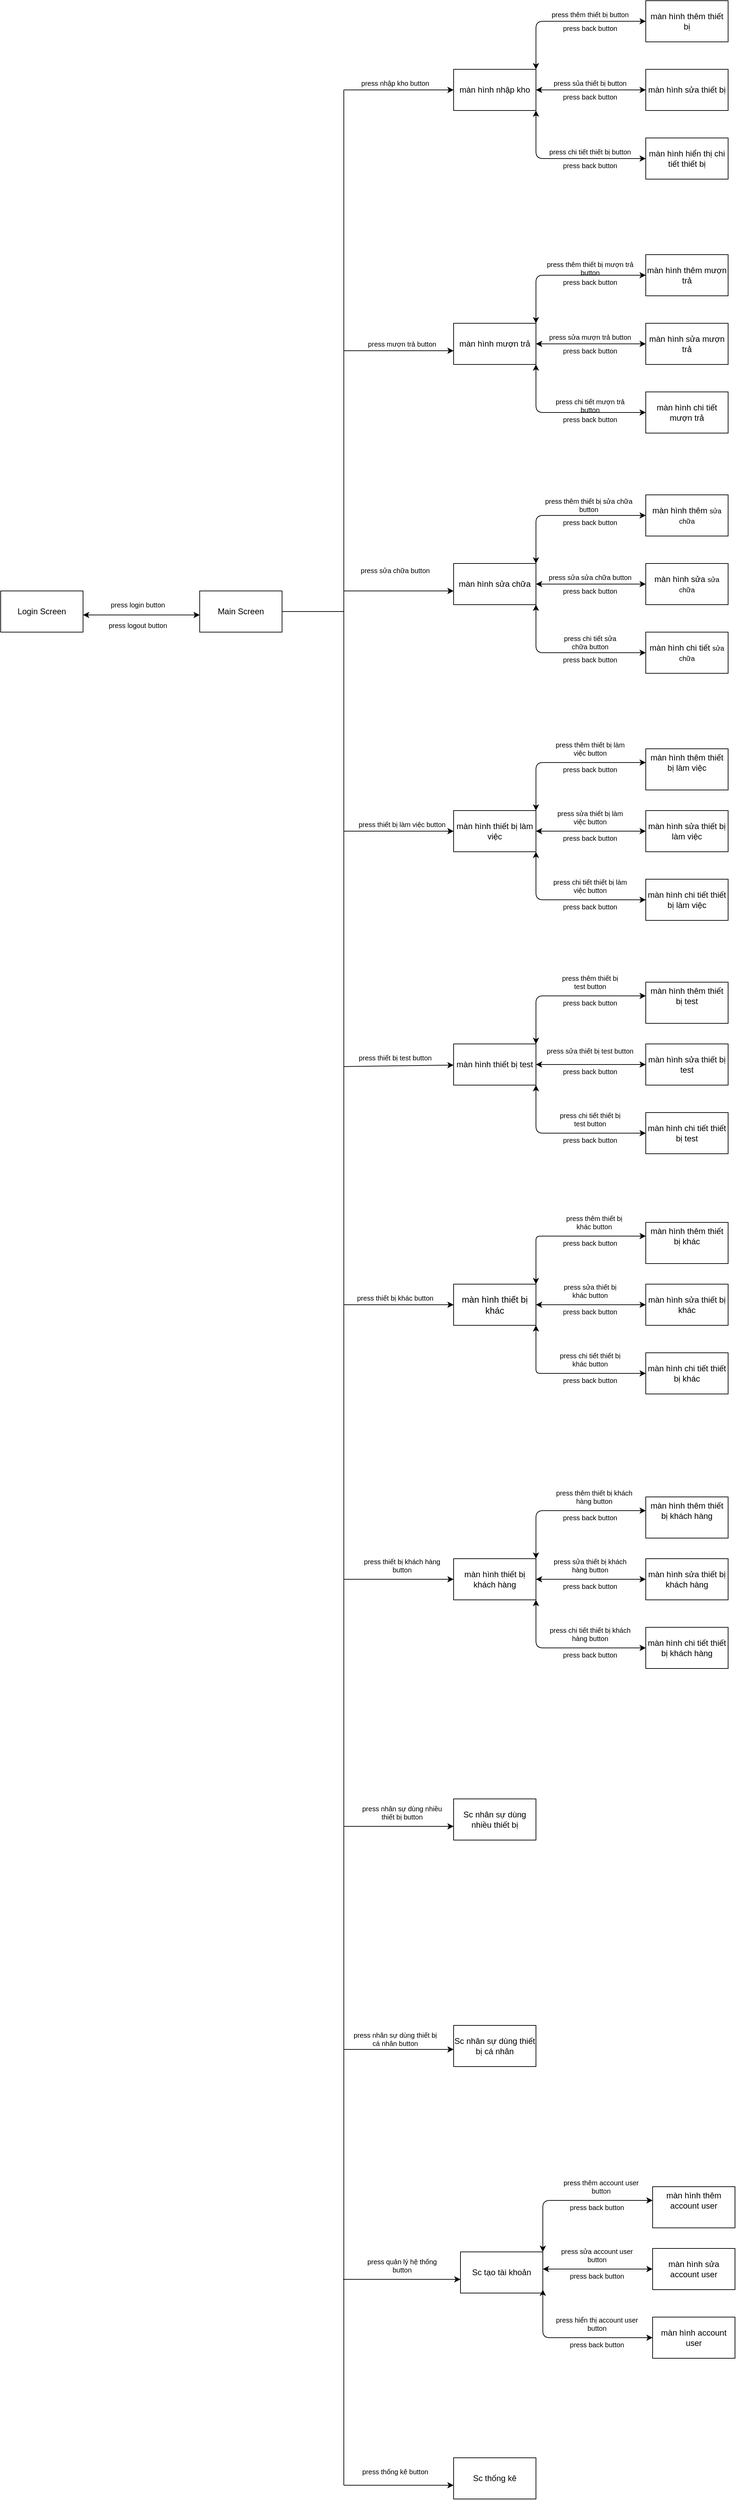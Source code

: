 <mxfile version="14.0.1" type="github">
  <diagram id="LNaT6KfbJGkIjgs2NVqa" name="Page-1">
    <mxGraphModel dx="1695" dy="1651" grid="1" gridSize="10" guides="1" tooltips="1" connect="1" arrows="1" fold="1" page="1" pageScale="1" pageWidth="827" pageHeight="1169" math="0" shadow="0">
      <root>
        <mxCell id="0" />
        <mxCell id="1" parent="0" />
        <mxCell id="f_DrGkyQNnAribpmpM6t-1" value="" style="rounded=0;whiteSpace=wrap;html=1;fontSize=10;" parent="1" vertex="1">
          <mxGeometry x="-90" y="720" width="120" height="60" as="geometry" />
        </mxCell>
        <mxCell id="f_DrGkyQNnAribpmpM6t-2" value="Main Screen" style="text;html=1;strokeColor=none;fillColor=none;align=center;verticalAlign=middle;whiteSpace=wrap;rounded=0;fontSize=12;" parent="1" vertex="1">
          <mxGeometry x="-90" y="740" width="120" height="20" as="geometry" />
        </mxCell>
        <mxCell id="f_DrGkyQNnAribpmpM6t-3" value="" style="rounded=0;whiteSpace=wrap;html=1;fontSize=10;" parent="1" vertex="1">
          <mxGeometry x="280" y="-40" width="120" height="60" as="geometry" />
        </mxCell>
        <mxCell id="f_DrGkyQNnAribpmpM6t-4" value="màn hình nhập kho" style="text;html=1;strokeColor=none;fillColor=none;align=center;verticalAlign=middle;whiteSpace=wrap;rounded=0;fontSize=12;" parent="1" vertex="1">
          <mxGeometry x="280" y="-20" width="120" height="20" as="geometry" />
        </mxCell>
        <mxCell id="f_DrGkyQNnAribpmpM6t-5" value="" style="rounded=0;whiteSpace=wrap;html=1;fontSize=10;" parent="1" vertex="1">
          <mxGeometry x="280" y="330" width="120" height="60" as="geometry" />
        </mxCell>
        <mxCell id="f_DrGkyQNnAribpmpM6t-6" value="màn hình mượn trả" style="text;html=1;strokeColor=none;fillColor=none;align=center;verticalAlign=middle;whiteSpace=wrap;rounded=0;fontSize=12;" parent="1" vertex="1">
          <mxGeometry x="280" y="350" width="120" height="20" as="geometry" />
        </mxCell>
        <mxCell id="f_DrGkyQNnAribpmpM6t-7" value="" style="rounded=0;whiteSpace=wrap;html=1;fontSize=10;" parent="1" vertex="1">
          <mxGeometry x="280" y="680" width="120" height="60" as="geometry" />
        </mxCell>
        <mxCell id="f_DrGkyQNnAribpmpM6t-8" value="màn hình sửa chữa" style="text;html=1;strokeColor=none;fillColor=none;align=center;verticalAlign=middle;whiteSpace=wrap;rounded=0;fontSize=12;" parent="1" vertex="1">
          <mxGeometry x="280" y="700" width="120" height="20" as="geometry" />
        </mxCell>
        <mxCell id="f_DrGkyQNnAribpmpM6t-9" value="" style="rounded=0;whiteSpace=wrap;html=1;fontSize=10;" parent="1" vertex="1">
          <mxGeometry x="280" y="1040" width="120" height="60" as="geometry" />
        </mxCell>
        <mxCell id="f_DrGkyQNnAribpmpM6t-10" value="màn hình thiết bị làm việc" style="text;html=1;strokeColor=none;fillColor=none;align=center;verticalAlign=middle;whiteSpace=wrap;rounded=0;fontSize=12;" parent="1" vertex="1">
          <mxGeometry x="280" y="1060" width="120" height="20" as="geometry" />
        </mxCell>
        <mxCell id="f_DrGkyQNnAribpmpM6t-11" value="" style="rounded=0;whiteSpace=wrap;html=1;fontSize=10;" parent="1" vertex="1">
          <mxGeometry x="280" y="1380" width="120" height="60" as="geometry" />
        </mxCell>
        <mxCell id="f_DrGkyQNnAribpmpM6t-12" value="màn hình thiết bị test" style="text;html=1;strokeColor=none;fillColor=none;align=center;verticalAlign=middle;whiteSpace=wrap;rounded=0;fontSize=12;" parent="1" vertex="1">
          <mxGeometry x="280" y="1400" width="120" height="20" as="geometry" />
        </mxCell>
        <mxCell id="f_DrGkyQNnAribpmpM6t-13" value="" style="rounded=0;whiteSpace=wrap;html=1;fontSize=10;arcSize=12;" parent="1" vertex="1">
          <mxGeometry x="280" y="1730" width="120" height="60" as="geometry" />
        </mxCell>
        <mxCell id="f_DrGkyQNnAribpmpM6t-14" value="&lt;font style=&quot;font-size: 13px&quot;&gt;màn hình thiết bị khác&lt;/font&gt;" style="text;html=1;strokeColor=none;fillColor=none;align=center;verticalAlign=middle;whiteSpace=wrap;rounded=0;fontSize=12;arcSize=12;" parent="1" vertex="1">
          <mxGeometry x="280" y="1750" width="120" height="20" as="geometry" />
        </mxCell>
        <mxCell id="f_DrGkyQNnAribpmpM6t-15" value="" style="rounded=0;whiteSpace=wrap;html=1;fontSize=10;" parent="1" vertex="1">
          <mxGeometry x="280" y="2130" width="120" height="60" as="geometry" />
        </mxCell>
        <mxCell id="f_DrGkyQNnAribpmpM6t-16" value="màn hình thiết bị khách hàng" style="text;html=1;strokeColor=none;fillColor=none;align=center;verticalAlign=middle;whiteSpace=wrap;rounded=0;fontSize=12;" parent="1" vertex="1">
          <mxGeometry x="280" y="2150" width="120" height="20" as="geometry" />
        </mxCell>
        <mxCell id="f_DrGkyQNnAribpmpM6t-17" value="" style="rounded=0;whiteSpace=wrap;html=1;fontSize=10;" parent="1" vertex="1">
          <mxGeometry x="280" y="2480" width="120" height="60" as="geometry" />
        </mxCell>
        <mxCell id="f_DrGkyQNnAribpmpM6t-18" value="Sc nhân sự dùng nhiều thiết bị" style="text;html=1;strokeColor=none;fillColor=none;align=center;verticalAlign=middle;whiteSpace=wrap;rounded=0;fontSize=12;" parent="1" vertex="1">
          <mxGeometry x="280" y="2500" width="120" height="20" as="geometry" />
        </mxCell>
        <mxCell id="f_DrGkyQNnAribpmpM6t-19" value="" style="rounded=0;whiteSpace=wrap;html=1;fontSize=10;" parent="1" vertex="1">
          <mxGeometry x="280" y="2810" width="120" height="60" as="geometry" />
        </mxCell>
        <mxCell id="f_DrGkyQNnAribpmpM6t-20" value="Sc nhân sự dùng thiết bị cá nhân" style="text;html=1;strokeColor=none;fillColor=none;align=center;verticalAlign=middle;whiteSpace=wrap;rounded=0;fontSize=12;" parent="1" vertex="1">
          <mxGeometry x="280" y="2830" width="120" height="20" as="geometry" />
        </mxCell>
        <mxCell id="f_DrGkyQNnAribpmpM6t-21" value="" style="rounded=0;whiteSpace=wrap;html=1;fontSize=10;" parent="1" vertex="1">
          <mxGeometry x="290" y="3140" width="120" height="60" as="geometry" />
        </mxCell>
        <mxCell id="f_DrGkyQNnAribpmpM6t-22" value="Sc tạo tài khoản" style="text;html=1;strokeColor=none;fillColor=none;align=center;verticalAlign=middle;whiteSpace=wrap;rounded=0;fontSize=12;" parent="1" vertex="1">
          <mxGeometry x="290" y="3160" width="120" height="20" as="geometry" />
        </mxCell>
        <mxCell id="f_DrGkyQNnAribpmpM6t-23" value="" style="rounded=0;whiteSpace=wrap;html=1;fontSize=10;" parent="1" vertex="1">
          <mxGeometry x="280" y="3440" width="120" height="60" as="geometry" />
        </mxCell>
        <mxCell id="f_DrGkyQNnAribpmpM6t-24" value="Sc thống kê" style="text;html=1;strokeColor=none;fillColor=none;align=center;verticalAlign=middle;whiteSpace=wrap;rounded=0;fontSize=12;" parent="1" vertex="1">
          <mxGeometry x="280" y="3460" width="120" height="20" as="geometry" />
        </mxCell>
        <mxCell id="f_DrGkyQNnAribpmpM6t-31" value="" style="endArrow=none;html=1;fontSize=10;" parent="1" edge="1">
          <mxGeometry width="50" height="50" relative="1" as="geometry">
            <mxPoint x="120" y="3480" as="sourcePoint" />
            <mxPoint x="120" y="-10" as="targetPoint" />
          </mxGeometry>
        </mxCell>
        <mxCell id="f_DrGkyQNnAribpmpM6t-32" value="" style="endArrow=none;html=1;fontSize=10;exitX=1;exitY=0.5;exitDx=0;exitDy=0;" parent="1" source="f_DrGkyQNnAribpmpM6t-1" edge="1">
          <mxGeometry width="50" height="50" relative="1" as="geometry">
            <mxPoint x="170" y="810" as="sourcePoint" />
            <mxPoint x="120" y="750" as="targetPoint" />
          </mxGeometry>
        </mxCell>
        <mxCell id="f_DrGkyQNnAribpmpM6t-33" value="" style="endArrow=classic;html=1;fontSize=10;entryX=0;entryY=0.5;entryDx=0;entryDy=0;" parent="1" target="f_DrGkyQNnAribpmpM6t-4" edge="1">
          <mxGeometry width="50" height="50" relative="1" as="geometry">
            <mxPoint x="120" y="-10" as="sourcePoint" />
            <mxPoint x="220" y="100" as="targetPoint" />
          </mxGeometry>
        </mxCell>
        <mxCell id="f_DrGkyQNnAribpmpM6t-34" value="" style="endArrow=classic;html=1;fontSize=10;entryX=0;entryY=1;entryDx=0;entryDy=0;" parent="1" target="f_DrGkyQNnAribpmpM6t-6" edge="1">
          <mxGeometry width="50" height="50" relative="1" as="geometry">
            <mxPoint x="120" y="370" as="sourcePoint" />
            <mxPoint x="220" y="330" as="targetPoint" />
          </mxGeometry>
        </mxCell>
        <mxCell id="f_DrGkyQNnAribpmpM6t-35" value="" style="endArrow=classic;html=1;fontSize=10;entryX=0;entryY=1;entryDx=0;entryDy=0;" parent="1" target="f_DrGkyQNnAribpmpM6t-8" edge="1">
          <mxGeometry width="50" height="50" relative="1" as="geometry">
            <mxPoint x="120" y="720" as="sourcePoint" />
            <mxPoint x="220" y="540" as="targetPoint" />
          </mxGeometry>
        </mxCell>
        <mxCell id="f_DrGkyQNnAribpmpM6t-36" value="" style="endArrow=classic;html=1;fontSize=10;entryX=0;entryY=0.5;entryDx=0;entryDy=0;" parent="1" target="f_DrGkyQNnAribpmpM6t-10" edge="1">
          <mxGeometry width="50" height="50" relative="1" as="geometry">
            <mxPoint x="120" y="1070" as="sourcePoint" />
            <mxPoint x="220" y="1100" as="targetPoint" />
          </mxGeometry>
        </mxCell>
        <mxCell id="f_DrGkyQNnAribpmpM6t-37" value="" style="endArrow=classic;html=1;fontSize=10;" parent="1" target="f_DrGkyQNnAribpmpM6t-12" edge="1">
          <mxGeometry width="50" height="50" relative="1" as="geometry">
            <mxPoint x="120" y="1413" as="sourcePoint" />
            <mxPoint x="220" y="1530" as="targetPoint" />
          </mxGeometry>
        </mxCell>
        <mxCell id="f_DrGkyQNnAribpmpM6t-38" value="" style="endArrow=classic;html=1;fontSize=10;entryX=0;entryY=0.5;entryDx=0;entryDy=0;" parent="1" target="f_DrGkyQNnAribpmpM6t-14" edge="1">
          <mxGeometry width="50" height="50" relative="1" as="geometry">
            <mxPoint x="120" y="1760" as="sourcePoint" />
            <mxPoint x="220" y="1640" as="targetPoint" />
          </mxGeometry>
        </mxCell>
        <mxCell id="f_DrGkyQNnAribpmpM6t-39" value="" style="endArrow=classic;html=1;fontSize=10;entryX=0;entryY=0.5;entryDx=0;entryDy=0;" parent="1" target="f_DrGkyQNnAribpmpM6t-16" edge="1">
          <mxGeometry width="50" height="50" relative="1" as="geometry">
            <mxPoint x="120" y="2160" as="sourcePoint" />
            <mxPoint x="220" y="2220" as="targetPoint" />
          </mxGeometry>
        </mxCell>
        <mxCell id="f_DrGkyQNnAribpmpM6t-40" value="" style="endArrow=classic;html=1;fontSize=10;entryX=0;entryY=1;entryDx=0;entryDy=0;" parent="1" target="f_DrGkyQNnAribpmpM6t-18" edge="1">
          <mxGeometry width="50" height="50" relative="1" as="geometry">
            <mxPoint x="120" y="2520" as="sourcePoint" />
            <mxPoint x="220" y="2550" as="targetPoint" />
          </mxGeometry>
        </mxCell>
        <mxCell id="f_DrGkyQNnAribpmpM6t-41" value="" style="endArrow=classic;html=1;fontSize=10;entryX=0;entryY=0.75;entryDx=0;entryDy=0;" parent="1" target="f_DrGkyQNnAribpmpM6t-20" edge="1">
          <mxGeometry width="50" height="50" relative="1" as="geometry">
            <mxPoint x="120" y="2845" as="sourcePoint" />
            <mxPoint x="220" y="2870" as="targetPoint" />
          </mxGeometry>
        </mxCell>
        <mxCell id="f_DrGkyQNnAribpmpM6t-42" value="" style="endArrow=classic;html=1;fontSize=10;entryX=0;entryY=1;entryDx=0;entryDy=0;" parent="1" target="f_DrGkyQNnAribpmpM6t-22" edge="1">
          <mxGeometry width="50" height="50" relative="1" as="geometry">
            <mxPoint x="119" y="3180" as="sourcePoint" />
            <mxPoint x="219" y="3180" as="targetPoint" />
          </mxGeometry>
        </mxCell>
        <mxCell id="f_DrGkyQNnAribpmpM6t-43" value="" style="endArrow=classic;html=1;fontSize=10;entryX=0;entryY=1;entryDx=0;entryDy=0;" parent="1" target="f_DrGkyQNnAribpmpM6t-24" edge="1">
          <mxGeometry width="50" height="50" relative="1" as="geometry">
            <mxPoint x="120" y="3480" as="sourcePoint" />
            <mxPoint x="220" y="3360" as="targetPoint" />
          </mxGeometry>
        </mxCell>
        <mxCell id="f_DrGkyQNnAribpmpM6t-44" value="" style="rounded=0;whiteSpace=wrap;html=1;fontSize=10;" parent="1" vertex="1">
          <mxGeometry x="-380" y="720" width="120" height="60" as="geometry" />
        </mxCell>
        <mxCell id="f_DrGkyQNnAribpmpM6t-45" value="Login Screen" style="text;html=1;strokeColor=none;fillColor=none;align=center;verticalAlign=middle;whiteSpace=wrap;rounded=0;fontSize=12;" parent="1" vertex="1">
          <mxGeometry x="-380" y="740" width="120" height="20" as="geometry" />
        </mxCell>
        <mxCell id="f_DrGkyQNnAribpmpM6t-46" value="" style="endArrow=classic;startArrow=classic;html=1;fontSize=10;exitX=1;exitY=0.75;exitDx=0;exitDy=0;entryX=0;entryY=0.75;entryDx=0;entryDy=0;" parent="1" source="f_DrGkyQNnAribpmpM6t-45" target="f_DrGkyQNnAribpmpM6t-2" edge="1">
          <mxGeometry width="50" height="50" relative="1" as="geometry">
            <mxPoint x="-70" y="910" as="sourcePoint" />
            <mxPoint x="-20" y="860" as="targetPoint" />
          </mxGeometry>
        </mxCell>
        <mxCell id="f_DrGkyQNnAribpmpM6t-47" value="press login button" style="text;html=1;strokeColor=none;fillColor=none;align=center;verticalAlign=middle;whiteSpace=wrap;rounded=0;fontSize=10;" parent="1" vertex="1">
          <mxGeometry x="-240" y="730" width="120" height="20" as="geometry" />
        </mxCell>
        <mxCell id="f_DrGkyQNnAribpmpM6t-48" value="press logout button" style="text;html=1;strokeColor=none;fillColor=none;align=center;verticalAlign=middle;whiteSpace=wrap;rounded=0;fontSize=10;" parent="1" vertex="1">
          <mxGeometry x="-240" y="760" width="120" height="20" as="geometry" />
        </mxCell>
        <mxCell id="f_DrGkyQNnAribpmpM6t-49" value="press nhập kho button" style="text;html=1;strokeColor=none;fillColor=none;align=center;verticalAlign=middle;whiteSpace=wrap;rounded=0;fontSize=10;" parent="1" vertex="1">
          <mxGeometry x="130" y="-30" width="130" height="20" as="geometry" />
        </mxCell>
        <mxCell id="f_DrGkyQNnAribpmpM6t-50" value="press mượn trả button" style="text;html=1;strokeColor=none;fillColor=none;align=center;verticalAlign=middle;whiteSpace=wrap;rounded=0;fontSize=10;" parent="1" vertex="1">
          <mxGeometry x="140" y="350" width="130" height="20" as="geometry" />
        </mxCell>
        <mxCell id="f_DrGkyQNnAribpmpM6t-51" value="press sửa chữa button" style="text;html=1;strokeColor=none;fillColor=none;align=center;verticalAlign=middle;whiteSpace=wrap;rounded=0;fontSize=10;" parent="1" vertex="1">
          <mxGeometry x="130" y="680" width="130" height="20" as="geometry" />
        </mxCell>
        <mxCell id="f_DrGkyQNnAribpmpM6t-52" value="press thiết bị làm việc button" style="text;html=1;strokeColor=none;fillColor=none;align=center;verticalAlign=middle;whiteSpace=wrap;rounded=0;fontSize=10;" parent="1" vertex="1">
          <mxGeometry x="140" y="1050" width="130" height="20" as="geometry" />
        </mxCell>
        <mxCell id="f_DrGkyQNnAribpmpM6t-53" value="press thiết bị test button" style="text;html=1;strokeColor=none;fillColor=none;align=center;verticalAlign=middle;whiteSpace=wrap;rounded=0;fontSize=10;" parent="1" vertex="1">
          <mxGeometry x="130" y="1390" width="130" height="20" as="geometry" />
        </mxCell>
        <mxCell id="f_DrGkyQNnAribpmpM6t-54" value="press thiết bị khác button" style="text;html=1;strokeColor=none;fillColor=none;align=center;verticalAlign=middle;whiteSpace=wrap;rounded=0;fontSize=10;" parent="1" vertex="1">
          <mxGeometry x="130" y="1740" width="130" height="20" as="geometry" />
        </mxCell>
        <mxCell id="f_DrGkyQNnAribpmpM6t-55" value="press thiết bị khách hàng button" style="text;html=1;strokeColor=none;fillColor=none;align=center;verticalAlign=middle;whiteSpace=wrap;rounded=0;fontSize=10;" parent="1" vertex="1">
          <mxGeometry x="140" y="2130" width="130" height="20" as="geometry" />
        </mxCell>
        <mxCell id="f_DrGkyQNnAribpmpM6t-56" value="press nhân sự dùng nhiều thiết bị button" style="text;html=1;strokeColor=none;fillColor=none;align=center;verticalAlign=middle;whiteSpace=wrap;rounded=0;fontSize=10;" parent="1" vertex="1">
          <mxGeometry x="140" y="2490" width="130" height="20" as="geometry" />
        </mxCell>
        <mxCell id="f_DrGkyQNnAribpmpM6t-57" value="press nhân sự dùng thiết bị cá nhân button" style="text;html=1;strokeColor=none;fillColor=none;align=center;verticalAlign=middle;whiteSpace=wrap;rounded=0;fontSize=10;" parent="1" vertex="1">
          <mxGeometry x="130" y="2820" width="130" height="20" as="geometry" />
        </mxCell>
        <mxCell id="f_DrGkyQNnAribpmpM6t-58" value="press quản lý hệ thống button" style="text;html=1;strokeColor=none;fillColor=none;align=center;verticalAlign=middle;whiteSpace=wrap;rounded=0;fontSize=10;" parent="1" vertex="1">
          <mxGeometry x="140" y="3150" width="130" height="20" as="geometry" />
        </mxCell>
        <mxCell id="f_DrGkyQNnAribpmpM6t-59" value="press thống kê button" style="text;html=1;strokeColor=none;fillColor=none;align=center;verticalAlign=middle;whiteSpace=wrap;rounded=0;fontSize=10;" parent="1" vertex="1">
          <mxGeometry x="130" y="3450" width="130" height="20" as="geometry" />
        </mxCell>
        <mxCell id="f_DrGkyQNnAribpmpM6t-61" value="" style="rounded=0;whiteSpace=wrap;html=1;fontSize=10;" parent="1" vertex="1">
          <mxGeometry x="560" y="-140" width="120" height="60" as="geometry" />
        </mxCell>
        <mxCell id="f_DrGkyQNnAribpmpM6t-62" value="màn hình thêm thiết bị" style="text;html=1;strokeColor=none;fillColor=none;align=center;verticalAlign=middle;whiteSpace=wrap;rounded=0;fontSize=12;" parent="1" vertex="1">
          <mxGeometry x="560" y="-120" width="120" height="20" as="geometry" />
        </mxCell>
        <mxCell id="f_DrGkyQNnAribpmpM6t-63" value="" style="rounded=0;whiteSpace=wrap;html=1;fontSize=10;" parent="1" vertex="1">
          <mxGeometry x="560" y="-40" width="120" height="60" as="geometry" />
        </mxCell>
        <mxCell id="f_DrGkyQNnAribpmpM6t-64" value="màn hình sửa thiết bị" style="text;html=1;strokeColor=none;fillColor=none;align=center;verticalAlign=middle;whiteSpace=wrap;rounded=0;fontSize=12;" parent="1" vertex="1">
          <mxGeometry x="560" y="-20" width="120" height="20" as="geometry" />
        </mxCell>
        <mxCell id="f_DrGkyQNnAribpmpM6t-66" value="" style="rounded=0;whiteSpace=wrap;html=1;fontSize=10;" parent="1" vertex="1">
          <mxGeometry x="560" y="60" width="120" height="60" as="geometry" />
        </mxCell>
        <mxCell id="f_DrGkyQNnAribpmpM6t-67" value="màn hình hiển thị chi tiết thiết bị" style="text;html=1;strokeColor=none;fillColor=none;align=center;verticalAlign=middle;whiteSpace=wrap;rounded=0;fontSize=12;" parent="1" vertex="1">
          <mxGeometry x="560" y="80" width="120" height="20" as="geometry" />
        </mxCell>
        <mxCell id="f_DrGkyQNnAribpmpM6t-71" value="" style="endArrow=classic;startArrow=classic;html=1;fontSize=10;entryX=0;entryY=0.5;entryDx=0;entryDy=0;exitX=1;exitY=0;exitDx=0;exitDy=0;" parent="1" source="f_DrGkyQNnAribpmpM6t-3" target="f_DrGkyQNnAribpmpM6t-62" edge="1">
          <mxGeometry width="50" height="50" relative="1" as="geometry">
            <mxPoint x="290" y="30" as="sourcePoint" />
            <mxPoint x="340" y="-20" as="targetPoint" />
            <Array as="points">
              <mxPoint x="400" y="-110" />
            </Array>
          </mxGeometry>
        </mxCell>
        <mxCell id="f_DrGkyQNnAribpmpM6t-72" value="" style="endArrow=classic;startArrow=classic;html=1;fontSize=10;entryX=0;entryY=0.5;entryDx=0;entryDy=0;exitX=1;exitY=1;exitDx=0;exitDy=0;" parent="1" source="f_DrGkyQNnAribpmpM6t-3" target="f_DrGkyQNnAribpmpM6t-67" edge="1">
          <mxGeometry width="50" height="50" relative="1" as="geometry">
            <mxPoint x="400.0" y="160" as="sourcePoint" />
            <mxPoint x="520.0" y="90" as="targetPoint" />
            <Array as="points">
              <mxPoint x="400" y="90" />
            </Array>
          </mxGeometry>
        </mxCell>
        <mxCell id="f_DrGkyQNnAribpmpM6t-74" value="" style="endArrow=classic;startArrow=classic;html=1;fontSize=10;entryX=0;entryY=0.5;entryDx=0;entryDy=0;exitX=1;exitY=0.5;exitDx=0;exitDy=0;" parent="1" source="f_DrGkyQNnAribpmpM6t-4" target="f_DrGkyQNnAribpmpM6t-64" edge="1">
          <mxGeometry width="50" height="50" relative="1" as="geometry">
            <mxPoint x="310" y="60" as="sourcePoint" />
            <mxPoint x="360" y="10" as="targetPoint" />
          </mxGeometry>
        </mxCell>
        <mxCell id="GQeF0Wu0FRK4RDcd6-01-10" value="press thêm thiết bị button" style="text;html=1;strokeColor=none;fillColor=none;align=center;verticalAlign=middle;whiteSpace=wrap;rounded=0;fontSize=10;" parent="1" vertex="1">
          <mxGeometry x="414" y="-130" width="130" height="20" as="geometry" />
        </mxCell>
        <mxCell id="GQeF0Wu0FRK4RDcd6-01-11" value="press back button" style="text;html=1;strokeColor=none;fillColor=none;align=center;verticalAlign=middle;whiteSpace=wrap;rounded=0;fontSize=10;" parent="1" vertex="1">
          <mxGeometry x="414" y="-110" width="130" height="20" as="geometry" />
        </mxCell>
        <mxCell id="GQeF0Wu0FRK4RDcd6-01-12" value="press sủa thiết bị button" style="text;html=1;strokeColor=none;fillColor=none;align=center;verticalAlign=middle;whiteSpace=wrap;rounded=0;fontSize=10;" parent="1" vertex="1">
          <mxGeometry x="414" y="-30" width="130" height="20" as="geometry" />
        </mxCell>
        <mxCell id="GQeF0Wu0FRK4RDcd6-01-13" value="press back button" style="text;html=1;strokeColor=none;fillColor=none;align=center;verticalAlign=middle;whiteSpace=wrap;rounded=0;fontSize=10;" parent="1" vertex="1">
          <mxGeometry x="414" y="-10" width="130" height="20" as="geometry" />
        </mxCell>
        <mxCell id="GQeF0Wu0FRK4RDcd6-01-14" value="press chi tiết thiết bị button" style="text;html=1;strokeColor=none;fillColor=none;align=center;verticalAlign=middle;whiteSpace=wrap;rounded=0;fontSize=10;" parent="1" vertex="1">
          <mxGeometry x="414" y="70" width="130" height="20" as="geometry" />
        </mxCell>
        <mxCell id="GQeF0Wu0FRK4RDcd6-01-15" value="press back button" style="text;html=1;strokeColor=none;fillColor=none;align=center;verticalAlign=middle;whiteSpace=wrap;rounded=0;fontSize=10;" parent="1" vertex="1">
          <mxGeometry x="414" y="90" width="130" height="20" as="geometry" />
        </mxCell>
        <mxCell id="GQeF0Wu0FRK4RDcd6-01-33" value="" style="rounded=0;whiteSpace=wrap;html=1;fontSize=10;" parent="1" vertex="1">
          <mxGeometry x="560" y="230" width="120" height="60" as="geometry" />
        </mxCell>
        <mxCell id="GQeF0Wu0FRK4RDcd6-01-34" value="màn hình thêm mượn trả" style="text;html=1;strokeColor=none;fillColor=none;align=center;verticalAlign=middle;whiteSpace=wrap;rounded=0;fontSize=12;" parent="1" vertex="1">
          <mxGeometry x="560" y="250" width="120" height="20" as="geometry" />
        </mxCell>
        <mxCell id="GQeF0Wu0FRK4RDcd6-01-35" value="" style="rounded=0;whiteSpace=wrap;html=1;fontSize=10;" parent="1" vertex="1">
          <mxGeometry x="560" y="330" width="120" height="60" as="geometry" />
        </mxCell>
        <mxCell id="GQeF0Wu0FRK4RDcd6-01-36" value="màn hình sửa mượn trả" style="text;html=1;strokeColor=none;fillColor=none;align=center;verticalAlign=middle;whiteSpace=wrap;rounded=0;fontSize=12;" parent="1" vertex="1">
          <mxGeometry x="560" y="350" width="120" height="20" as="geometry" />
        </mxCell>
        <mxCell id="GQeF0Wu0FRK4RDcd6-01-37" value="" style="rounded=0;whiteSpace=wrap;html=1;fontSize=10;" parent="1" vertex="1">
          <mxGeometry x="560" y="430" width="120" height="60" as="geometry" />
        </mxCell>
        <mxCell id="GQeF0Wu0FRK4RDcd6-01-38" value="màn hình chi tiết mượn trả" style="text;html=1;strokeColor=none;fillColor=none;align=center;verticalAlign=middle;whiteSpace=wrap;rounded=0;fontSize=12;" parent="1" vertex="1">
          <mxGeometry x="560" y="450" width="120" height="20" as="geometry" />
        </mxCell>
        <mxCell id="GQeF0Wu0FRK4RDcd6-01-39" value="" style="endArrow=classic;startArrow=classic;html=1;fontSize=10;entryX=0;entryY=0.5;entryDx=0;entryDy=0;exitX=1;exitY=0;exitDx=0;exitDy=0;" parent="1" target="GQeF0Wu0FRK4RDcd6-01-34" edge="1">
          <mxGeometry width="50" height="50" relative="1" as="geometry">
            <mxPoint x="400" y="330" as="sourcePoint" />
            <mxPoint x="340" y="350" as="targetPoint" />
            <Array as="points">
              <mxPoint x="400" y="260" />
            </Array>
          </mxGeometry>
        </mxCell>
        <mxCell id="GQeF0Wu0FRK4RDcd6-01-40" value="" style="endArrow=classic;startArrow=classic;html=1;fontSize=10;entryX=0;entryY=0.5;entryDx=0;entryDy=0;exitX=1;exitY=1;exitDx=0;exitDy=0;" parent="1" target="GQeF0Wu0FRK4RDcd6-01-38" edge="1">
          <mxGeometry width="50" height="50" relative="1" as="geometry">
            <mxPoint x="400" y="390" as="sourcePoint" />
            <mxPoint x="520.0" y="460" as="targetPoint" />
            <Array as="points">
              <mxPoint x="400" y="460" />
            </Array>
          </mxGeometry>
        </mxCell>
        <mxCell id="GQeF0Wu0FRK4RDcd6-01-41" value="" style="endArrow=classic;startArrow=classic;html=1;fontSize=10;entryX=0;entryY=0.5;entryDx=0;entryDy=0;exitX=1;exitY=0.5;exitDx=0;exitDy=0;" parent="1" target="GQeF0Wu0FRK4RDcd6-01-36" edge="1">
          <mxGeometry width="50" height="50" relative="1" as="geometry">
            <mxPoint x="400" y="360" as="sourcePoint" />
            <mxPoint x="360" y="380" as="targetPoint" />
          </mxGeometry>
        </mxCell>
        <mxCell id="GQeF0Wu0FRK4RDcd6-01-42" value="press thêm thiết bị mượn trả button" style="text;html=1;strokeColor=none;fillColor=none;align=center;verticalAlign=middle;whiteSpace=wrap;rounded=0;fontSize=10;" parent="1" vertex="1">
          <mxGeometry x="414" y="240" width="130" height="20" as="geometry" />
        </mxCell>
        <mxCell id="GQeF0Wu0FRK4RDcd6-01-43" value="press back button" style="text;html=1;strokeColor=none;fillColor=none;align=center;verticalAlign=middle;whiteSpace=wrap;rounded=0;fontSize=10;" parent="1" vertex="1">
          <mxGeometry x="414" y="260" width="130" height="20" as="geometry" />
        </mxCell>
        <mxCell id="GQeF0Wu0FRK4RDcd6-01-44" value="press sửa mượn trả button" style="text;html=1;strokeColor=none;fillColor=none;align=center;verticalAlign=middle;whiteSpace=wrap;rounded=0;fontSize=10;" parent="1" vertex="1">
          <mxGeometry x="414" y="340" width="130" height="20" as="geometry" />
        </mxCell>
        <mxCell id="GQeF0Wu0FRK4RDcd6-01-45" value="press back button" style="text;html=1;strokeColor=none;fillColor=none;align=center;verticalAlign=middle;whiteSpace=wrap;rounded=0;fontSize=10;" parent="1" vertex="1">
          <mxGeometry x="414" y="360" width="130" height="20" as="geometry" />
        </mxCell>
        <mxCell id="GQeF0Wu0FRK4RDcd6-01-46" value="press chi tiết mượn trả button" style="text;html=1;strokeColor=none;fillColor=none;align=center;verticalAlign=middle;whiteSpace=wrap;rounded=0;fontSize=10;" parent="1" vertex="1">
          <mxGeometry x="414" y="440" width="130" height="20" as="geometry" />
        </mxCell>
        <mxCell id="GQeF0Wu0FRK4RDcd6-01-47" value="press back button" style="text;html=1;strokeColor=none;fillColor=none;align=center;verticalAlign=middle;whiteSpace=wrap;rounded=0;fontSize=10;" parent="1" vertex="1">
          <mxGeometry x="414" y="460" width="130" height="20" as="geometry" />
        </mxCell>
        <mxCell id="wjXX5xjhqeHuLK9iuKcY-32" value="" style="rounded=0;whiteSpace=wrap;html=1;fontSize=10;" vertex="1" parent="1">
          <mxGeometry x="560" y="580" width="120" height="60" as="geometry" />
        </mxCell>
        <mxCell id="wjXX5xjhqeHuLK9iuKcY-33" value="màn hình thêm&amp;nbsp;&lt;span style=&quot;font-size: 10px&quot;&gt;sửa chữa&lt;/span&gt;" style="text;html=1;strokeColor=none;fillColor=none;align=center;verticalAlign=middle;whiteSpace=wrap;rounded=0;fontSize=12;" vertex="1" parent="1">
          <mxGeometry x="560" y="600" width="120" height="20" as="geometry" />
        </mxCell>
        <mxCell id="wjXX5xjhqeHuLK9iuKcY-34" value="" style="rounded=0;whiteSpace=wrap;html=1;fontSize=10;" vertex="1" parent="1">
          <mxGeometry x="560" y="680" width="120" height="60" as="geometry" />
        </mxCell>
        <mxCell id="wjXX5xjhqeHuLK9iuKcY-35" value="màn hình sửa&amp;nbsp;&lt;span style=&quot;font-size: 10px&quot;&gt;sửa chữa&lt;/span&gt;" style="text;html=1;strokeColor=none;fillColor=none;align=center;verticalAlign=middle;whiteSpace=wrap;rounded=0;fontSize=12;" vertex="1" parent="1">
          <mxGeometry x="560" y="700" width="120" height="20" as="geometry" />
        </mxCell>
        <mxCell id="wjXX5xjhqeHuLK9iuKcY-36" value="" style="rounded=0;whiteSpace=wrap;html=1;fontSize=10;" vertex="1" parent="1">
          <mxGeometry x="560" y="780" width="120" height="60" as="geometry" />
        </mxCell>
        <mxCell id="wjXX5xjhqeHuLK9iuKcY-37" value="màn hình chi tiết&amp;nbsp;&lt;span style=&quot;font-size: 10px&quot;&gt;sửa chữa&lt;/span&gt;" style="text;html=1;strokeColor=none;fillColor=none;align=center;verticalAlign=middle;whiteSpace=wrap;rounded=0;fontSize=12;" vertex="1" parent="1">
          <mxGeometry x="560" y="800" width="120" height="20" as="geometry" />
        </mxCell>
        <mxCell id="wjXX5xjhqeHuLK9iuKcY-38" value="" style="endArrow=classic;startArrow=classic;html=1;fontSize=10;entryX=0;entryY=0.5;entryDx=0;entryDy=0;exitX=1;exitY=0;exitDx=0;exitDy=0;" edge="1" parent="1" target="wjXX5xjhqeHuLK9iuKcY-33">
          <mxGeometry width="50" height="50" relative="1" as="geometry">
            <mxPoint x="400" y="680" as="sourcePoint" />
            <mxPoint x="340" y="700" as="targetPoint" />
            <Array as="points">
              <mxPoint x="400" y="610" />
            </Array>
          </mxGeometry>
        </mxCell>
        <mxCell id="wjXX5xjhqeHuLK9iuKcY-39" value="" style="endArrow=classic;startArrow=classic;html=1;fontSize=10;entryX=0;entryY=0.5;entryDx=0;entryDy=0;exitX=1;exitY=1;exitDx=0;exitDy=0;" edge="1" parent="1" target="wjXX5xjhqeHuLK9iuKcY-37">
          <mxGeometry width="50" height="50" relative="1" as="geometry">
            <mxPoint x="400" y="740" as="sourcePoint" />
            <mxPoint x="520.0" y="810" as="targetPoint" />
            <Array as="points">
              <mxPoint x="400" y="810" />
            </Array>
          </mxGeometry>
        </mxCell>
        <mxCell id="wjXX5xjhqeHuLK9iuKcY-40" value="" style="endArrow=classic;startArrow=classic;html=1;fontSize=10;entryX=0;entryY=0.5;entryDx=0;entryDy=0;exitX=1;exitY=0.5;exitDx=0;exitDy=0;" edge="1" parent="1" target="wjXX5xjhqeHuLK9iuKcY-35">
          <mxGeometry width="50" height="50" relative="1" as="geometry">
            <mxPoint x="400" y="710" as="sourcePoint" />
            <mxPoint x="360" y="730" as="targetPoint" />
          </mxGeometry>
        </mxCell>
        <mxCell id="wjXX5xjhqeHuLK9iuKcY-41" value="press thêm thiết bị sửa chữa button" style="text;html=1;strokeColor=none;fillColor=none;align=center;verticalAlign=middle;whiteSpace=wrap;rounded=0;fontSize=10;" vertex="1" parent="1">
          <mxGeometry x="410" y="580" width="134" height="30" as="geometry" />
        </mxCell>
        <mxCell id="wjXX5xjhqeHuLK9iuKcY-42" value="press back button" style="text;html=1;strokeColor=none;fillColor=none;align=center;verticalAlign=middle;whiteSpace=wrap;rounded=0;fontSize=10;" vertex="1" parent="1">
          <mxGeometry x="414" y="610" width="130" height="20" as="geometry" />
        </mxCell>
        <mxCell id="wjXX5xjhqeHuLK9iuKcY-43" value="press sửa sửa chữa&amp;nbsp;button" style="text;html=1;strokeColor=none;fillColor=none;align=center;verticalAlign=middle;whiteSpace=wrap;rounded=0;fontSize=10;" vertex="1" parent="1">
          <mxGeometry x="414" y="690" width="130" height="20" as="geometry" />
        </mxCell>
        <mxCell id="wjXX5xjhqeHuLK9iuKcY-44" value="press back button" style="text;html=1;strokeColor=none;fillColor=none;align=center;verticalAlign=middle;whiteSpace=wrap;rounded=0;fontSize=10;" vertex="1" parent="1">
          <mxGeometry x="414" y="710" width="130" height="20" as="geometry" />
        </mxCell>
        <mxCell id="wjXX5xjhqeHuLK9iuKcY-45" value="press chi tiết sửa chữa&amp;nbsp;button" style="text;html=1;strokeColor=none;fillColor=none;align=center;verticalAlign=middle;whiteSpace=wrap;rounded=0;fontSize=10;" vertex="1" parent="1">
          <mxGeometry x="414" y="780" width="130" height="30" as="geometry" />
        </mxCell>
        <mxCell id="wjXX5xjhqeHuLK9iuKcY-46" value="press back button" style="text;html=1;strokeColor=none;fillColor=none;align=center;verticalAlign=middle;whiteSpace=wrap;rounded=0;fontSize=10;" vertex="1" parent="1">
          <mxGeometry x="414" y="810" width="130" height="20" as="geometry" />
        </mxCell>
        <mxCell id="wjXX5xjhqeHuLK9iuKcY-64" value="" style="rounded=0;whiteSpace=wrap;html=1;fontSize=10;" vertex="1" parent="1">
          <mxGeometry x="560" y="950" width="120" height="60" as="geometry" />
        </mxCell>
        <mxCell id="wjXX5xjhqeHuLK9iuKcY-65" value="màn hình thêm thiết bị làm việc" style="text;html=1;strokeColor=none;fillColor=none;align=center;verticalAlign=middle;whiteSpace=wrap;rounded=0;fontSize=12;" vertex="1" parent="1">
          <mxGeometry x="560" y="960" width="120" height="20" as="geometry" />
        </mxCell>
        <mxCell id="wjXX5xjhqeHuLK9iuKcY-66" value="" style="rounded=0;whiteSpace=wrap;html=1;fontSize=10;" vertex="1" parent="1">
          <mxGeometry x="560" y="1040" width="120" height="60" as="geometry" />
        </mxCell>
        <mxCell id="wjXX5xjhqeHuLK9iuKcY-67" value="màn hình sửa thiết bị làm việc" style="text;html=1;strokeColor=none;fillColor=none;align=center;verticalAlign=middle;whiteSpace=wrap;rounded=0;fontSize=12;" vertex="1" parent="1">
          <mxGeometry x="560" y="1060" width="120" height="20" as="geometry" />
        </mxCell>
        <mxCell id="wjXX5xjhqeHuLK9iuKcY-68" value="" style="rounded=0;whiteSpace=wrap;html=1;fontSize=10;" vertex="1" parent="1">
          <mxGeometry x="560" y="1140" width="120" height="60" as="geometry" />
        </mxCell>
        <mxCell id="wjXX5xjhqeHuLK9iuKcY-69" value="màn hình chi tiết thiết bị làm việc" style="text;html=1;strokeColor=none;fillColor=none;align=center;verticalAlign=middle;whiteSpace=wrap;rounded=0;fontSize=12;" vertex="1" parent="1">
          <mxGeometry x="560" y="1160" width="120" height="20" as="geometry" />
        </mxCell>
        <mxCell id="wjXX5xjhqeHuLK9iuKcY-70" value="" style="endArrow=classic;startArrow=classic;html=1;fontSize=10;entryX=0;entryY=0.5;entryDx=0;entryDy=0;exitX=1;exitY=0;exitDx=0;exitDy=0;" edge="1" parent="1" target="wjXX5xjhqeHuLK9iuKcY-65">
          <mxGeometry width="50" height="50" relative="1" as="geometry">
            <mxPoint x="400" y="1040" as="sourcePoint" />
            <mxPoint x="340" y="1060" as="targetPoint" />
            <Array as="points">
              <mxPoint x="400" y="970" />
            </Array>
          </mxGeometry>
        </mxCell>
        <mxCell id="wjXX5xjhqeHuLK9iuKcY-71" value="" style="endArrow=classic;startArrow=classic;html=1;fontSize=10;entryX=0;entryY=0.5;entryDx=0;entryDy=0;exitX=1;exitY=1;exitDx=0;exitDy=0;" edge="1" parent="1" target="wjXX5xjhqeHuLK9iuKcY-69">
          <mxGeometry width="50" height="50" relative="1" as="geometry">
            <mxPoint x="400" y="1100" as="sourcePoint" />
            <mxPoint x="520.0" y="1170" as="targetPoint" />
            <Array as="points">
              <mxPoint x="400" y="1170" />
            </Array>
          </mxGeometry>
        </mxCell>
        <mxCell id="wjXX5xjhqeHuLK9iuKcY-72" value="" style="endArrow=classic;startArrow=classic;html=1;fontSize=10;entryX=0;entryY=0.5;entryDx=0;entryDy=0;exitX=1;exitY=0.5;exitDx=0;exitDy=0;" edge="1" parent="1" target="wjXX5xjhqeHuLK9iuKcY-67">
          <mxGeometry width="50" height="50" relative="1" as="geometry">
            <mxPoint x="400" y="1070" as="sourcePoint" />
            <mxPoint x="360" y="1090" as="targetPoint" />
          </mxGeometry>
        </mxCell>
        <mxCell id="wjXX5xjhqeHuLK9iuKcY-73" value="&lt;font style=&quot;font-size: 10px&quot;&gt;press thêm thiết bị&amp;nbsp;làm việc&amp;nbsp;button&lt;/font&gt;" style="text;html=1;strokeColor=none;fillColor=none;align=center;verticalAlign=middle;whiteSpace=wrap;rounded=0;fontSize=10;" vertex="1" parent="1">
          <mxGeometry x="414" y="930" width="130" height="40" as="geometry" />
        </mxCell>
        <mxCell id="wjXX5xjhqeHuLK9iuKcY-74" value="press back button" style="text;html=1;strokeColor=none;fillColor=none;align=center;verticalAlign=middle;whiteSpace=wrap;rounded=0;fontSize=10;" vertex="1" parent="1">
          <mxGeometry x="414" y="970" width="130" height="20" as="geometry" />
        </mxCell>
        <mxCell id="wjXX5xjhqeHuLK9iuKcY-75" value="&lt;font style=&quot;font-size: 10px&quot;&gt;press sửa&amp;nbsp;thiết bị làm việc&amp;nbsp;button&lt;/font&gt;" style="text;html=1;strokeColor=none;fillColor=none;align=center;verticalAlign=middle;whiteSpace=wrap;rounded=0;fontSize=10;" vertex="1" parent="1">
          <mxGeometry x="414" y="1030" width="130" height="40" as="geometry" />
        </mxCell>
        <mxCell id="wjXX5xjhqeHuLK9iuKcY-76" value="press back button" style="text;html=1;strokeColor=none;fillColor=none;align=center;verticalAlign=middle;whiteSpace=wrap;rounded=0;fontSize=10;" vertex="1" parent="1">
          <mxGeometry x="414" y="1070" width="130" height="20" as="geometry" />
        </mxCell>
        <mxCell id="wjXX5xjhqeHuLK9iuKcY-77" value="&lt;font style=&quot;font-size: 10px&quot;&gt;press chi tiết&amp;nbsp;thiết bị làm việc&amp;nbsp;button&lt;/font&gt;" style="text;html=1;strokeColor=none;fillColor=none;align=center;verticalAlign=middle;whiteSpace=wrap;rounded=0;fontSize=10;" vertex="1" parent="1">
          <mxGeometry x="414" y="1130" width="130" height="40" as="geometry" />
        </mxCell>
        <mxCell id="wjXX5xjhqeHuLK9iuKcY-78" value="press back button" style="text;html=1;strokeColor=none;fillColor=none;align=center;verticalAlign=middle;whiteSpace=wrap;rounded=0;fontSize=10;" vertex="1" parent="1">
          <mxGeometry x="414" y="1170" width="130" height="20" as="geometry" />
        </mxCell>
        <mxCell id="wjXX5xjhqeHuLK9iuKcY-81" value="" style="rounded=0;whiteSpace=wrap;html=1;fontSize=10;" vertex="1" parent="1">
          <mxGeometry x="560" y="1290" width="120" height="60" as="geometry" />
        </mxCell>
        <mxCell id="wjXX5xjhqeHuLK9iuKcY-82" value="màn hình thêm thiết bị test" style="text;html=1;strokeColor=none;fillColor=none;align=center;verticalAlign=middle;whiteSpace=wrap;rounded=0;fontSize=12;" vertex="1" parent="1">
          <mxGeometry x="560" y="1300" width="120" height="20" as="geometry" />
        </mxCell>
        <mxCell id="wjXX5xjhqeHuLK9iuKcY-83" value="" style="rounded=0;whiteSpace=wrap;html=1;fontSize=10;" vertex="1" parent="1">
          <mxGeometry x="560" y="1380" width="120" height="60" as="geometry" />
        </mxCell>
        <mxCell id="wjXX5xjhqeHuLK9iuKcY-84" value="màn hình sửa thiết bị test" style="text;html=1;strokeColor=none;fillColor=none;align=center;verticalAlign=middle;whiteSpace=wrap;rounded=0;fontSize=12;" vertex="1" parent="1">
          <mxGeometry x="560" y="1400" width="120" height="20" as="geometry" />
        </mxCell>
        <mxCell id="wjXX5xjhqeHuLK9iuKcY-85" value="" style="rounded=0;whiteSpace=wrap;html=1;fontSize=10;" vertex="1" parent="1">
          <mxGeometry x="560" y="1480" width="120" height="60" as="geometry" />
        </mxCell>
        <mxCell id="wjXX5xjhqeHuLK9iuKcY-86" value="màn hình chi tiết thiết bị test" style="text;html=1;strokeColor=none;fillColor=none;align=center;verticalAlign=middle;whiteSpace=wrap;rounded=0;fontSize=12;" vertex="1" parent="1">
          <mxGeometry x="560" y="1500" width="120" height="20" as="geometry" />
        </mxCell>
        <mxCell id="wjXX5xjhqeHuLK9iuKcY-87" value="" style="endArrow=classic;startArrow=classic;html=1;fontSize=10;entryX=0;entryY=0.5;entryDx=0;entryDy=0;exitX=1;exitY=0;exitDx=0;exitDy=0;" edge="1" parent="1" target="wjXX5xjhqeHuLK9iuKcY-82">
          <mxGeometry width="50" height="50" relative="1" as="geometry">
            <mxPoint x="400" y="1380" as="sourcePoint" />
            <mxPoint x="340" y="1400" as="targetPoint" />
            <Array as="points">
              <mxPoint x="400" y="1310" />
            </Array>
          </mxGeometry>
        </mxCell>
        <mxCell id="wjXX5xjhqeHuLK9iuKcY-88" value="" style="endArrow=classic;startArrow=classic;html=1;fontSize=10;entryX=0;entryY=0.5;entryDx=0;entryDy=0;exitX=1;exitY=1;exitDx=0;exitDy=0;" edge="1" parent="1" target="wjXX5xjhqeHuLK9iuKcY-86">
          <mxGeometry width="50" height="50" relative="1" as="geometry">
            <mxPoint x="400" y="1440" as="sourcePoint" />
            <mxPoint x="520.0" y="1510" as="targetPoint" />
            <Array as="points">
              <mxPoint x="400" y="1510" />
            </Array>
          </mxGeometry>
        </mxCell>
        <mxCell id="wjXX5xjhqeHuLK9iuKcY-89" value="" style="endArrow=classic;startArrow=classic;html=1;fontSize=10;entryX=0;entryY=0.5;entryDx=0;entryDy=0;exitX=1;exitY=0.5;exitDx=0;exitDy=0;" edge="1" parent="1" target="wjXX5xjhqeHuLK9iuKcY-84">
          <mxGeometry width="50" height="50" relative="1" as="geometry">
            <mxPoint x="400" y="1410" as="sourcePoint" />
            <mxPoint x="360" y="1430" as="targetPoint" />
          </mxGeometry>
        </mxCell>
        <mxCell id="wjXX5xjhqeHuLK9iuKcY-90" value="&lt;font style=&quot;font-size: 10px&quot;&gt;press thêm&amp;nbsp;thiết bị test&amp;nbsp;button&lt;/font&gt;" style="text;html=1;strokeColor=none;fillColor=none;align=center;verticalAlign=middle;whiteSpace=wrap;rounded=0;fontSize=10;" vertex="1" parent="1">
          <mxGeometry x="414" y="1270" width="130" height="40" as="geometry" />
        </mxCell>
        <mxCell id="wjXX5xjhqeHuLK9iuKcY-91" value="press back button" style="text;html=1;strokeColor=none;fillColor=none;align=center;verticalAlign=middle;whiteSpace=wrap;rounded=0;fontSize=10;" vertex="1" parent="1">
          <mxGeometry x="414" y="1310" width="130" height="20" as="geometry" />
        </mxCell>
        <mxCell id="wjXX5xjhqeHuLK9iuKcY-92" value="&lt;font style=&quot;font-size: 10px&quot;&gt;press sửa&amp;nbsp;thiết bị test&amp;nbsp;button&lt;/font&gt;" style="text;html=1;strokeColor=none;fillColor=none;align=center;verticalAlign=middle;whiteSpace=wrap;rounded=0;fontSize=10;" vertex="1" parent="1">
          <mxGeometry x="414" y="1370" width="130" height="40" as="geometry" />
        </mxCell>
        <mxCell id="wjXX5xjhqeHuLK9iuKcY-93" value="press back button" style="text;html=1;strokeColor=none;fillColor=none;align=center;verticalAlign=middle;whiteSpace=wrap;rounded=0;fontSize=10;" vertex="1" parent="1">
          <mxGeometry x="414" y="1410" width="130" height="20" as="geometry" />
        </mxCell>
        <mxCell id="wjXX5xjhqeHuLK9iuKcY-94" value="&lt;font style=&quot;font-size: 10px&quot;&gt;press chi tiết&amp;nbsp;thiết bị test&amp;nbsp;button&lt;/font&gt;" style="text;html=1;strokeColor=none;fillColor=none;align=center;verticalAlign=middle;whiteSpace=wrap;rounded=0;fontSize=10;" vertex="1" parent="1">
          <mxGeometry x="414" y="1470" width="130" height="40" as="geometry" />
        </mxCell>
        <mxCell id="wjXX5xjhqeHuLK9iuKcY-95" value="press back button" style="text;html=1;strokeColor=none;fillColor=none;align=center;verticalAlign=middle;whiteSpace=wrap;rounded=0;fontSize=10;" vertex="1" parent="1">
          <mxGeometry x="414" y="1510" width="130" height="20" as="geometry" />
        </mxCell>
        <mxCell id="wjXX5xjhqeHuLK9iuKcY-113" value="" style="rounded=0;whiteSpace=wrap;html=1;fontSize=10;arcSize=12;" vertex="1" parent="1">
          <mxGeometry x="560" y="1640" width="120" height="60" as="geometry" />
        </mxCell>
        <mxCell id="wjXX5xjhqeHuLK9iuKcY-114" value="màn hình thêm thiết bị khác" style="text;html=1;strokeColor=none;fillColor=none;align=center;verticalAlign=middle;whiteSpace=wrap;rounded=0;fontSize=12;arcSize=12;" vertex="1" parent="1">
          <mxGeometry x="560" y="1650" width="120" height="20" as="geometry" />
        </mxCell>
        <mxCell id="wjXX5xjhqeHuLK9iuKcY-115" value="" style="rounded=0;whiteSpace=wrap;html=1;fontSize=10;arcSize=12;" vertex="1" parent="1">
          <mxGeometry x="560" y="1730" width="120" height="60" as="geometry" />
        </mxCell>
        <mxCell id="wjXX5xjhqeHuLK9iuKcY-116" value="màn hình sửa thiết bị khác" style="text;html=1;strokeColor=none;fillColor=none;align=center;verticalAlign=middle;whiteSpace=wrap;rounded=0;fontSize=12;arcSize=12;" vertex="1" parent="1">
          <mxGeometry x="560" y="1750" width="120" height="20" as="geometry" />
        </mxCell>
        <mxCell id="wjXX5xjhqeHuLK9iuKcY-117" value="" style="rounded=0;whiteSpace=wrap;html=1;fontSize=10;arcSize=12;" vertex="1" parent="1">
          <mxGeometry x="560" y="1830" width="120" height="60" as="geometry" />
        </mxCell>
        <mxCell id="wjXX5xjhqeHuLK9iuKcY-118" value="màn hình chi tiết thiết bị khác" style="text;html=1;strokeColor=none;fillColor=none;align=center;verticalAlign=middle;whiteSpace=wrap;rounded=0;fontSize=12;arcSize=12;" vertex="1" parent="1">
          <mxGeometry x="560" y="1850" width="120" height="20" as="geometry" />
        </mxCell>
        <mxCell id="wjXX5xjhqeHuLK9iuKcY-119" value="" style="endArrow=classic;startArrow=classic;html=1;fontSize=10;entryX=0;entryY=0.5;entryDx=0;entryDy=0;exitX=1;exitY=0;exitDx=0;exitDy=0;arcSize=12;" edge="1" parent="1" target="wjXX5xjhqeHuLK9iuKcY-114">
          <mxGeometry width="50" height="50" relative="1" as="geometry">
            <mxPoint x="400" y="1730" as="sourcePoint" />
            <mxPoint x="340" y="1750" as="targetPoint" />
            <Array as="points">
              <mxPoint x="400" y="1660" />
            </Array>
          </mxGeometry>
        </mxCell>
        <mxCell id="wjXX5xjhqeHuLK9iuKcY-120" value="" style="endArrow=classic;startArrow=classic;html=1;fontSize=10;entryX=0;entryY=0.5;entryDx=0;entryDy=0;exitX=1;exitY=1;exitDx=0;exitDy=0;arcSize=12;" edge="1" parent="1" target="wjXX5xjhqeHuLK9iuKcY-118">
          <mxGeometry width="50" height="50" relative="1" as="geometry">
            <mxPoint x="400" y="1790" as="sourcePoint" />
            <mxPoint x="520.0" y="1860" as="targetPoint" />
            <Array as="points">
              <mxPoint x="400" y="1860" />
            </Array>
          </mxGeometry>
        </mxCell>
        <mxCell id="wjXX5xjhqeHuLK9iuKcY-121" value="" style="endArrow=classic;startArrow=classic;html=1;fontSize=10;entryX=0;entryY=0.5;entryDx=0;entryDy=0;exitX=1;exitY=0.5;exitDx=0;exitDy=0;arcSize=12;" edge="1" parent="1" target="wjXX5xjhqeHuLK9iuKcY-116">
          <mxGeometry width="50" height="50" relative="1" as="geometry">
            <mxPoint x="400" y="1760" as="sourcePoint" />
            <mxPoint x="360" y="1780" as="targetPoint" />
          </mxGeometry>
        </mxCell>
        <mxCell id="wjXX5xjhqeHuLK9iuKcY-122" value="press back button" style="text;html=1;strokeColor=none;fillColor=none;align=center;verticalAlign=middle;whiteSpace=wrap;rounded=0;fontSize=10;perimeterSpacing=12;arcSize=12;" vertex="1" parent="1">
          <mxGeometry x="414" y="1660" width="130" height="20" as="geometry" />
        </mxCell>
        <mxCell id="wjXX5xjhqeHuLK9iuKcY-123" value="&lt;font style=&quot;font-size: 10px&quot;&gt;press sửa&amp;nbsp;thiết bị khác&amp;nbsp;button&lt;/font&gt;" style="text;html=1;strokeColor=none;fillColor=none;align=center;verticalAlign=middle;whiteSpace=wrap;rounded=0;fontSize=10;perimeterSpacing=12;arcSize=12;" vertex="1" parent="1">
          <mxGeometry x="414" y="1720" width="130" height="40" as="geometry" />
        </mxCell>
        <mxCell id="wjXX5xjhqeHuLK9iuKcY-124" value="press back button" style="text;html=1;strokeColor=none;fillColor=none;align=center;verticalAlign=middle;whiteSpace=wrap;rounded=0;fontSize=10;perimeterSpacing=12;arcSize=12;" vertex="1" parent="1">
          <mxGeometry x="414" y="1760" width="130" height="20" as="geometry" />
        </mxCell>
        <mxCell id="wjXX5xjhqeHuLK9iuKcY-125" value="&lt;font style=&quot;font-size: 10px&quot;&gt;press chi tiết&amp;nbsp;thiết bị khác&amp;nbsp;button&lt;/font&gt;" style="text;html=1;strokeColor=none;fillColor=none;align=center;verticalAlign=middle;whiteSpace=wrap;rounded=0;fontSize=10;perimeterSpacing=12;arcSize=12;" vertex="1" parent="1">
          <mxGeometry x="414" y="1820" width="130" height="40" as="geometry" />
        </mxCell>
        <mxCell id="wjXX5xjhqeHuLK9iuKcY-126" value="press back button" style="text;html=1;strokeColor=none;fillColor=none;align=center;verticalAlign=middle;whiteSpace=wrap;rounded=0;fontSize=10;perimeterSpacing=12;arcSize=12;" vertex="1" parent="1">
          <mxGeometry x="414" y="1860" width="130" height="20" as="geometry" />
        </mxCell>
        <mxCell id="wjXX5xjhqeHuLK9iuKcY-128" value="" style="rounded=0;whiteSpace=wrap;html=1;fontSize=10;" vertex="1" parent="1">
          <mxGeometry x="560" y="2040" width="120" height="60" as="geometry" />
        </mxCell>
        <mxCell id="wjXX5xjhqeHuLK9iuKcY-129" value="màn hình thêm thiết bị khách hàng" style="text;html=1;strokeColor=none;fillColor=none;align=center;verticalAlign=middle;whiteSpace=wrap;rounded=0;fontSize=12;" vertex="1" parent="1">
          <mxGeometry x="560" y="2050" width="120" height="20" as="geometry" />
        </mxCell>
        <mxCell id="wjXX5xjhqeHuLK9iuKcY-130" value="" style="rounded=0;whiteSpace=wrap;html=1;fontSize=10;" vertex="1" parent="1">
          <mxGeometry x="560" y="2130" width="120" height="60" as="geometry" />
        </mxCell>
        <mxCell id="wjXX5xjhqeHuLK9iuKcY-131" value="màn hình sửa thiết bị khách hàng" style="text;html=1;strokeColor=none;fillColor=none;align=center;verticalAlign=middle;whiteSpace=wrap;rounded=0;fontSize=12;" vertex="1" parent="1">
          <mxGeometry x="560" y="2150" width="120" height="20" as="geometry" />
        </mxCell>
        <mxCell id="wjXX5xjhqeHuLK9iuKcY-132" value="" style="rounded=0;whiteSpace=wrap;html=1;fontSize=10;" vertex="1" parent="1">
          <mxGeometry x="560" y="2230" width="120" height="60" as="geometry" />
        </mxCell>
        <mxCell id="wjXX5xjhqeHuLK9iuKcY-133" value="màn hình chi tiết thiết bị khách hàng" style="text;html=1;strokeColor=none;fillColor=none;align=center;verticalAlign=middle;whiteSpace=wrap;rounded=0;fontSize=12;" vertex="1" parent="1">
          <mxGeometry x="560" y="2250" width="120" height="20" as="geometry" />
        </mxCell>
        <mxCell id="wjXX5xjhqeHuLK9iuKcY-134" value="" style="endArrow=classic;startArrow=classic;html=1;fontSize=10;entryX=0;entryY=0.5;entryDx=0;entryDy=0;exitX=1;exitY=0;exitDx=0;exitDy=0;" edge="1" parent="1" target="wjXX5xjhqeHuLK9iuKcY-129">
          <mxGeometry width="50" height="50" relative="1" as="geometry">
            <mxPoint x="400" y="2130" as="sourcePoint" />
            <mxPoint x="340" y="2150" as="targetPoint" />
            <Array as="points">
              <mxPoint x="400" y="2060" />
            </Array>
          </mxGeometry>
        </mxCell>
        <mxCell id="wjXX5xjhqeHuLK9iuKcY-135" value="" style="endArrow=classic;startArrow=classic;html=1;fontSize=10;entryX=0;entryY=0.5;entryDx=0;entryDy=0;exitX=1;exitY=1;exitDx=0;exitDy=0;" edge="1" parent="1" target="wjXX5xjhqeHuLK9iuKcY-133">
          <mxGeometry width="50" height="50" relative="1" as="geometry">
            <mxPoint x="400" y="2190" as="sourcePoint" />
            <mxPoint x="520.0" y="2260" as="targetPoint" />
            <Array as="points">
              <mxPoint x="400" y="2260" />
            </Array>
          </mxGeometry>
        </mxCell>
        <mxCell id="wjXX5xjhqeHuLK9iuKcY-136" value="" style="endArrow=classic;startArrow=classic;html=1;fontSize=10;entryX=0;entryY=0.5;entryDx=0;entryDy=0;exitX=1;exitY=0.5;exitDx=0;exitDy=0;" edge="1" parent="1" target="wjXX5xjhqeHuLK9iuKcY-131">
          <mxGeometry width="50" height="50" relative="1" as="geometry">
            <mxPoint x="400" y="2160" as="sourcePoint" />
            <mxPoint x="360" y="2180" as="targetPoint" />
          </mxGeometry>
        </mxCell>
        <mxCell id="wjXX5xjhqeHuLK9iuKcY-137" value="press back button" style="text;html=1;strokeColor=none;fillColor=none;align=center;verticalAlign=middle;whiteSpace=wrap;rounded=0;fontSize=10;" vertex="1" parent="1">
          <mxGeometry x="414" y="2060" width="130" height="20" as="geometry" />
        </mxCell>
        <mxCell id="wjXX5xjhqeHuLK9iuKcY-138" value="&lt;font style=&quot;font-size: 10px&quot;&gt;press sửa&amp;nbsp;thiết bị khách hàng&amp;nbsp;button&lt;/font&gt;" style="text;html=1;strokeColor=none;fillColor=none;align=center;verticalAlign=middle;whiteSpace=wrap;rounded=0;fontSize=10;" vertex="1" parent="1">
          <mxGeometry x="414" y="2120" width="130" height="40" as="geometry" />
        </mxCell>
        <mxCell id="wjXX5xjhqeHuLK9iuKcY-139" value="press back button" style="text;html=1;strokeColor=none;fillColor=none;align=center;verticalAlign=middle;whiteSpace=wrap;rounded=0;fontSize=10;" vertex="1" parent="1">
          <mxGeometry x="414" y="2160" width="130" height="20" as="geometry" />
        </mxCell>
        <mxCell id="wjXX5xjhqeHuLK9iuKcY-140" value="&lt;font style=&quot;font-size: 10px&quot;&gt;press chi tiết&amp;nbsp;thiết bị khách hàng&amp;nbsp;button&lt;/font&gt;" style="text;html=1;strokeColor=none;fillColor=none;align=center;verticalAlign=middle;whiteSpace=wrap;rounded=0;fontSize=10;" vertex="1" parent="1">
          <mxGeometry x="414" y="2220" width="130" height="40" as="geometry" />
        </mxCell>
        <mxCell id="wjXX5xjhqeHuLK9iuKcY-141" value="press back button" style="text;html=1;strokeColor=none;fillColor=none;align=center;verticalAlign=middle;whiteSpace=wrap;rounded=0;fontSize=10;" vertex="1" parent="1">
          <mxGeometry x="414" y="2260" width="130" height="20" as="geometry" />
        </mxCell>
        <mxCell id="wjXX5xjhqeHuLK9iuKcY-142" value="&lt;font style=&quot;font-size: 10px&quot;&gt;press thêm&amp;nbsp;thiết bị khách hàng&amp;nbsp;button&lt;/font&gt;" style="text;html=1;strokeColor=none;fillColor=none;align=center;verticalAlign=middle;whiteSpace=wrap;rounded=0;fontSize=10;" vertex="1" parent="1">
          <mxGeometry x="420" y="2020" width="130" height="40" as="geometry" />
        </mxCell>
        <mxCell id="wjXX5xjhqeHuLK9iuKcY-188" value="&lt;font style=&quot;font-size: 10px&quot;&gt;press thêm&amp;nbsp;thiết bị khác&amp;nbsp;button&lt;/font&gt;" style="text;html=1;strokeColor=none;fillColor=none;align=center;verticalAlign=middle;whiteSpace=wrap;rounded=0;fontSize=10;perimeterSpacing=12;arcSize=12;" vertex="1" parent="1">
          <mxGeometry x="420" y="1620" width="130" height="40" as="geometry" />
        </mxCell>
        <mxCell id="wjXX5xjhqeHuLK9iuKcY-203" value="" style="rounded=0;whiteSpace=wrap;html=1;fontSize=10;" vertex="1" parent="1">
          <mxGeometry x="570" y="3045" width="120" height="60" as="geometry" />
        </mxCell>
        <mxCell id="wjXX5xjhqeHuLK9iuKcY-204" value="màn hình thêm account user" style="text;html=1;strokeColor=none;fillColor=none;align=center;verticalAlign=middle;whiteSpace=wrap;rounded=0;fontSize=12;" vertex="1" parent="1">
          <mxGeometry x="570" y="3055" width="120" height="20" as="geometry" />
        </mxCell>
        <mxCell id="wjXX5xjhqeHuLK9iuKcY-205" value="" style="rounded=0;whiteSpace=wrap;html=1;fontSize=10;" vertex="1" parent="1">
          <mxGeometry x="570" y="3135" width="120" height="60" as="geometry" />
        </mxCell>
        <mxCell id="wjXX5xjhqeHuLK9iuKcY-206" value="màn hình sửa account user" style="text;html=1;strokeColor=none;fillColor=none;align=center;verticalAlign=middle;whiteSpace=wrap;rounded=0;fontSize=12;" vertex="1" parent="1">
          <mxGeometry x="570" y="3155" width="120" height="20" as="geometry" />
        </mxCell>
        <mxCell id="wjXX5xjhqeHuLK9iuKcY-207" value="" style="rounded=0;whiteSpace=wrap;html=1;fontSize=10;" vertex="1" parent="1">
          <mxGeometry x="570" y="3235" width="120" height="60" as="geometry" />
        </mxCell>
        <mxCell id="wjXX5xjhqeHuLK9iuKcY-208" value="màn hình account user" style="text;html=1;strokeColor=none;fillColor=none;align=center;verticalAlign=middle;whiteSpace=wrap;rounded=0;fontSize=12;" vertex="1" parent="1">
          <mxGeometry x="570" y="3255" width="120" height="20" as="geometry" />
        </mxCell>
        <mxCell id="wjXX5xjhqeHuLK9iuKcY-209" value="" style="endArrow=classic;startArrow=classic;html=1;fontSize=10;entryX=0;entryY=0.5;entryDx=0;entryDy=0;exitX=1;exitY=0;exitDx=0;exitDy=0;" edge="1" parent="1" target="wjXX5xjhqeHuLK9iuKcY-204" source="f_DrGkyQNnAribpmpM6t-21">
          <mxGeometry width="50" height="50" relative="1" as="geometry">
            <mxPoint x="410" y="3135" as="sourcePoint" />
            <mxPoint x="350" y="3155" as="targetPoint" />
            <Array as="points">
              <mxPoint x="410" y="3065" />
            </Array>
          </mxGeometry>
        </mxCell>
        <mxCell id="wjXX5xjhqeHuLK9iuKcY-210" value="" style="endArrow=classic;startArrow=classic;html=1;fontSize=10;entryX=0;entryY=0.5;entryDx=0;entryDy=0;exitX=1;exitY=1;exitDx=0;exitDy=0;" edge="1" parent="1" target="wjXX5xjhqeHuLK9iuKcY-208">
          <mxGeometry width="50" height="50" relative="1" as="geometry">
            <mxPoint x="410" y="3195" as="sourcePoint" />
            <mxPoint x="530.0" y="3265" as="targetPoint" />
            <Array as="points">
              <mxPoint x="410" y="3265" />
            </Array>
          </mxGeometry>
        </mxCell>
        <mxCell id="wjXX5xjhqeHuLK9iuKcY-211" value="" style="endArrow=classic;startArrow=classic;html=1;fontSize=10;entryX=0;entryY=0.5;entryDx=0;entryDy=0;exitX=1;exitY=0.5;exitDx=0;exitDy=0;" edge="1" parent="1" target="wjXX5xjhqeHuLK9iuKcY-206">
          <mxGeometry width="50" height="50" relative="1" as="geometry">
            <mxPoint x="410" y="3165" as="sourcePoint" />
            <mxPoint x="370" y="3185" as="targetPoint" />
          </mxGeometry>
        </mxCell>
        <mxCell id="wjXX5xjhqeHuLK9iuKcY-212" value="press back button" style="text;html=1;strokeColor=none;fillColor=none;align=center;verticalAlign=middle;whiteSpace=wrap;rounded=0;fontSize=10;" vertex="1" parent="1">
          <mxGeometry x="424" y="3065" width="130" height="20" as="geometry" />
        </mxCell>
        <mxCell id="wjXX5xjhqeHuLK9iuKcY-213" value="&lt;font style=&quot;font-size: 10px&quot;&gt;press sửa account user button&lt;/font&gt;" style="text;html=1;strokeColor=none;fillColor=none;align=center;verticalAlign=middle;whiteSpace=wrap;rounded=0;fontSize=10;" vertex="1" parent="1">
          <mxGeometry x="424" y="3125" width="130" height="40" as="geometry" />
        </mxCell>
        <mxCell id="wjXX5xjhqeHuLK9iuKcY-214" value="press back button" style="text;html=1;strokeColor=none;fillColor=none;align=center;verticalAlign=middle;whiteSpace=wrap;rounded=0;fontSize=10;" vertex="1" parent="1">
          <mxGeometry x="424" y="3165" width="130" height="20" as="geometry" />
        </mxCell>
        <mxCell id="wjXX5xjhqeHuLK9iuKcY-215" value="&lt;font style=&quot;font-size: 10px&quot;&gt;press hiển thị account user button&lt;/font&gt;" style="text;html=1;strokeColor=none;fillColor=none;align=center;verticalAlign=middle;whiteSpace=wrap;rounded=0;fontSize=10;" vertex="1" parent="1">
          <mxGeometry x="424" y="3225" width="130" height="40" as="geometry" />
        </mxCell>
        <mxCell id="wjXX5xjhqeHuLK9iuKcY-216" value="press back button" style="text;html=1;strokeColor=none;fillColor=none;align=center;verticalAlign=middle;whiteSpace=wrap;rounded=0;fontSize=10;" vertex="1" parent="1">
          <mxGeometry x="424" y="3265" width="130" height="20" as="geometry" />
        </mxCell>
        <mxCell id="wjXX5xjhqeHuLK9iuKcY-217" value="&lt;font style=&quot;font-size: 10px&quot;&gt;press thêm&amp;nbsp;account user button&lt;/font&gt;" style="text;html=1;strokeColor=none;fillColor=none;align=center;verticalAlign=middle;whiteSpace=wrap;rounded=0;fontSize=10;" vertex="1" parent="1">
          <mxGeometry x="430" y="3025" width="130" height="40" as="geometry" />
        </mxCell>
      </root>
    </mxGraphModel>
  </diagram>
</mxfile>
